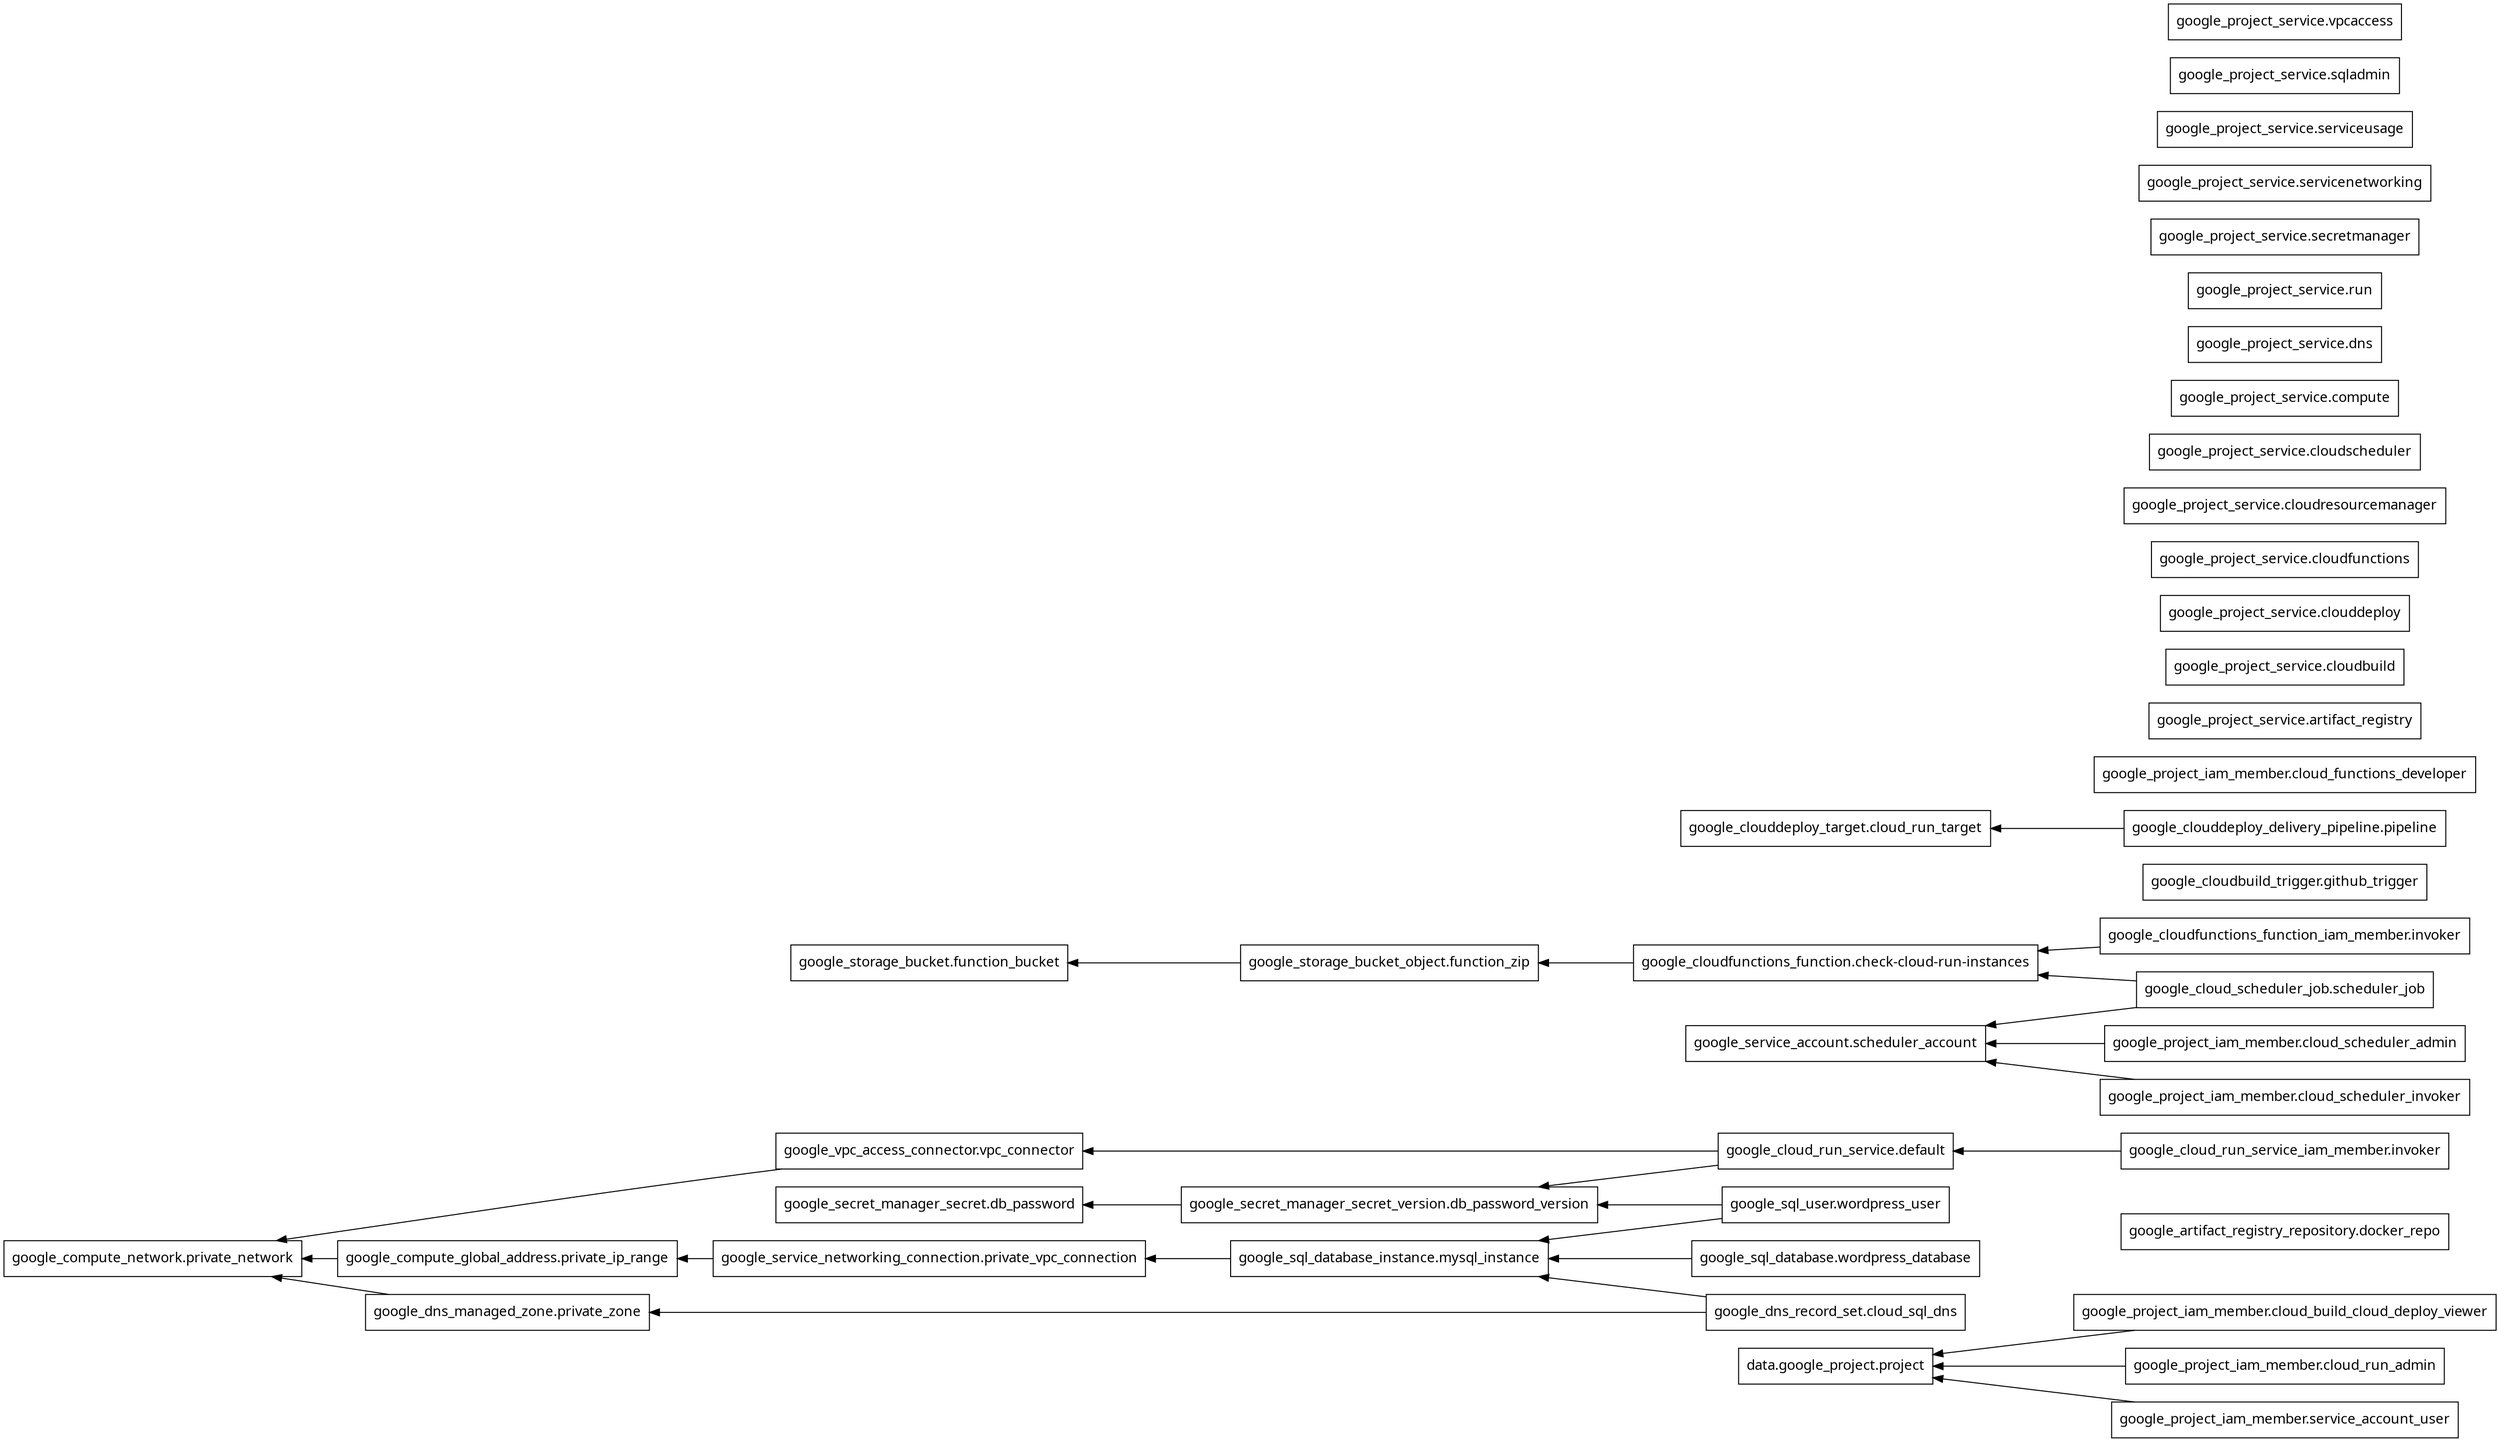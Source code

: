 digraph G {
  rankdir = "RL";
  node [shape = rect, fontname = "sans-serif"];
  "data.google_project.project" [label="data.google_project.project"];
  "google_artifact_registry_repository.docker_repo" [label="google_artifact_registry_repository.docker_repo"];
  "google_cloud_run_service.default" [label="google_cloud_run_service.default"];
  "google_cloud_run_service_iam_member.invoker" [label="google_cloud_run_service_iam_member.invoker"];
  "google_cloud_scheduler_job.scheduler_job" [label="google_cloud_scheduler_job.scheduler_job"];
  "google_cloudbuild_trigger.github_trigger" [label="google_cloudbuild_trigger.github_trigger"];
  "google_clouddeploy_delivery_pipeline.pipeline" [label="google_clouddeploy_delivery_pipeline.pipeline"];
  "google_clouddeploy_target.cloud_run_target" [label="google_clouddeploy_target.cloud_run_target"];
  "google_cloudfunctions_function.check-cloud-run-instances" [label="google_cloudfunctions_function.check-cloud-run-instances"];
  "google_cloudfunctions_function_iam_member.invoker" [label="google_cloudfunctions_function_iam_member.invoker"];
  "google_compute_global_address.private_ip_range" [label="google_compute_global_address.private_ip_range"];
  "google_compute_network.private_network" [label="google_compute_network.private_network"];
  "google_dns_managed_zone.private_zone" [label="google_dns_managed_zone.private_zone"];
  "google_dns_record_set.cloud_sql_dns" [label="google_dns_record_set.cloud_sql_dns"];
  "google_project_iam_member.cloud_build_cloud_deploy_viewer" [label="google_project_iam_member.cloud_build_cloud_deploy_viewer"];
  "google_project_iam_member.cloud_functions_developer" [label="google_project_iam_member.cloud_functions_developer"];
  "google_project_iam_member.cloud_run_admin" [label="google_project_iam_member.cloud_run_admin"];
  "google_project_iam_member.cloud_scheduler_admin" [label="google_project_iam_member.cloud_scheduler_admin"];
  "google_project_iam_member.cloud_scheduler_invoker" [label="google_project_iam_member.cloud_scheduler_invoker"];
  "google_project_iam_member.service_account_user" [label="google_project_iam_member.service_account_user"];
  "google_project_service.artifact_registry" [label="google_project_service.artifact_registry"];
  "google_project_service.cloudbuild" [label="google_project_service.cloudbuild"];
  "google_project_service.clouddeploy" [label="google_project_service.clouddeploy"];
  "google_project_service.cloudfunctions" [label="google_project_service.cloudfunctions"];
  "google_project_service.cloudresourcemanager" [label="google_project_service.cloudresourcemanager"];
  "google_project_service.cloudscheduler" [label="google_project_service.cloudscheduler"];
  "google_project_service.compute" [label="google_project_service.compute"];
  "google_project_service.dns" [label="google_project_service.dns"];
  "google_project_service.run" [label="google_project_service.run"];
  "google_project_service.secretmanager" [label="google_project_service.secretmanager"];
  "google_project_service.servicenetworking" [label="google_project_service.servicenetworking"];
  "google_project_service.serviceusage" [label="google_project_service.serviceusage"];
  "google_project_service.sqladmin" [label="google_project_service.sqladmin"];
  "google_project_service.vpcaccess" [label="google_project_service.vpcaccess"];
  "google_secret_manager_secret.db_password" [label="google_secret_manager_secret.db_password"];
  "google_secret_manager_secret_version.db_password_version" [label="google_secret_manager_secret_version.db_password_version"];
  "google_service_account.scheduler_account" [label="google_service_account.scheduler_account"];
  "google_service_networking_connection.private_vpc_connection" [label="google_service_networking_connection.private_vpc_connection"];
  "google_sql_database.wordpress_database" [label="google_sql_database.wordpress_database"];
  "google_sql_database_instance.mysql_instance" [label="google_sql_database_instance.mysql_instance"];
  "google_sql_user.wordpress_user" [label="google_sql_user.wordpress_user"];
  "google_storage_bucket.function_bucket" [label="google_storage_bucket.function_bucket"];
  "google_storage_bucket_object.function_zip" [label="google_storage_bucket_object.function_zip"];
  "google_vpc_access_connector.vpc_connector" [label="google_vpc_access_connector.vpc_connector"];
  "google_cloud_run_service.default" -> "google_secret_manager_secret_version.db_password_version";
  "google_cloud_run_service.default" -> "google_vpc_access_connector.vpc_connector";
  "google_cloud_run_service_iam_member.invoker" -> "google_cloud_run_service.default";
  "google_cloud_scheduler_job.scheduler_job" -> "google_cloudfunctions_function.check-cloud-run-instances";
  "google_cloud_scheduler_job.scheduler_job" -> "google_service_account.scheduler_account";
  "google_clouddeploy_delivery_pipeline.pipeline" -> "google_clouddeploy_target.cloud_run_target";
  "google_cloudfunctions_function.check-cloud-run-instances" -> "google_storage_bucket_object.function_zip";
  "google_cloudfunctions_function_iam_member.invoker" -> "google_cloudfunctions_function.check-cloud-run-instances";
  "google_compute_global_address.private_ip_range" -> "google_compute_network.private_network";
  "google_dns_managed_zone.private_zone" -> "google_compute_network.private_network";
  "google_dns_record_set.cloud_sql_dns" -> "google_dns_managed_zone.private_zone";
  "google_dns_record_set.cloud_sql_dns" -> "google_sql_database_instance.mysql_instance";
  "google_project_iam_member.cloud_build_cloud_deploy_viewer" -> "data.google_project.project";
  "google_project_iam_member.cloud_run_admin" -> "data.google_project.project";
  "google_project_iam_member.cloud_scheduler_admin" -> "google_service_account.scheduler_account";
  "google_project_iam_member.cloud_scheduler_invoker" -> "google_service_account.scheduler_account";
  "google_project_iam_member.service_account_user" -> "data.google_project.project";
  "google_secret_manager_secret_version.db_password_version" -> "google_secret_manager_secret.db_password";
  "google_service_networking_connection.private_vpc_connection" -> "google_compute_global_address.private_ip_range";
  "google_sql_database.wordpress_database" -> "google_sql_database_instance.mysql_instance";
  "google_sql_database_instance.mysql_instance" -> "google_service_networking_connection.private_vpc_connection";
  "google_sql_user.wordpress_user" -> "google_secret_manager_secret_version.db_password_version";
  "google_sql_user.wordpress_user" -> "google_sql_database_instance.mysql_instance";
  "google_storage_bucket_object.function_zip" -> "google_storage_bucket.function_bucket";
  "google_vpc_access_connector.vpc_connector" -> "google_compute_network.private_network";
}
